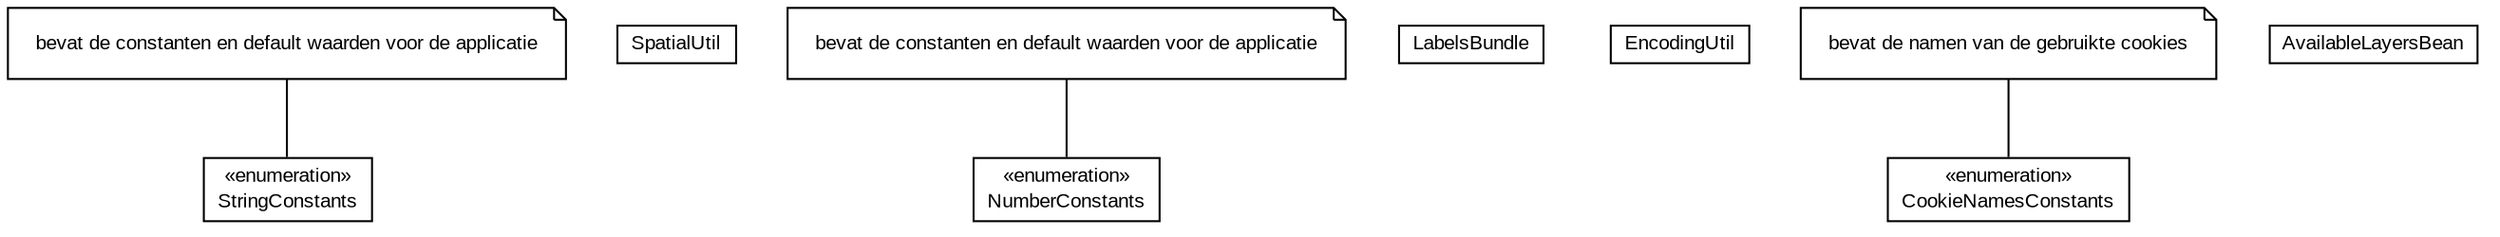 #!/usr/local/bin/dot
#
# Class diagram 
# Generated by UMLGraph version R5_6-24-gf6e263 (http://www.umlgraph.org/)
#

digraph G {
	edge [fontname="arial",fontsize=10,labelfontname="arial",labelfontsize=10];
	node [fontname="arial",fontsize=10,shape=plaintext];
	nodesep=0.25;
	ranksep=0.5;
	// nl.mineleni.cbsviewer.util.StringConstants
	c385 [label=<<table title="nl.mineleni.cbsviewer.util.StringConstants" border="0" cellborder="1" cellspacing="0" cellpadding="2" port="p" href="./StringConstants.html">
		<tr><td><table border="0" cellspacing="0" cellpadding="1">
<tr><td align="center" balign="center"> &#171;enumeration&#187; </td></tr>
<tr><td align="center" balign="center"> StringConstants </td></tr>
		</table></td></tr>
		</table>>, URL="./StringConstants.html", fontname="arial", fontcolor="black", fontsize=10.0];
	// Note annotation
	n0cc385 [label=<<table title="nl.mineleni.cbsviewer.util.StringConstants" border="0" cellborder="0" cellspacing="0" cellpadding="2" port="p" href="./StringConstants.html">
		<tr><td><table border="0" cellspacing="0" cellpadding="1">
<tr><td align="left" balign="left"> bevat de constanten en default waarden voor de applicatie </td></tr>
		</table></td></tr>
		</table>>, fontname="arial", fontcolor="black", fontsize=10.0, shape=note];
	n0cc385 -> c385:p[arrowhead=none];
	// nl.mineleni.cbsviewer.util.SpatialUtil
	c386 [label=<<table title="nl.mineleni.cbsviewer.util.SpatialUtil" border="0" cellborder="1" cellspacing="0" cellpadding="2" port="p" href="./SpatialUtil.html">
		<tr><td><table border="0" cellspacing="0" cellpadding="1">
<tr><td align="center" balign="center"> SpatialUtil </td></tr>
		</table></td></tr>
		</table>>, URL="./SpatialUtil.html", fontname="arial", fontcolor="black", fontsize=10.0];
	// nl.mineleni.cbsviewer.util.NumberConstants
	c387 [label=<<table title="nl.mineleni.cbsviewer.util.NumberConstants" border="0" cellborder="1" cellspacing="0" cellpadding="2" port="p" href="./NumberConstants.html">
		<tr><td><table border="0" cellspacing="0" cellpadding="1">
<tr><td align="center" balign="center"> &#171;enumeration&#187; </td></tr>
<tr><td align="center" balign="center"> NumberConstants </td></tr>
		</table></td></tr>
		</table>>, URL="./NumberConstants.html", fontname="arial", fontcolor="black", fontsize=10.0];
	// Note annotation
	n0cc387 [label=<<table title="nl.mineleni.cbsviewer.util.NumberConstants" border="0" cellborder="0" cellspacing="0" cellpadding="2" port="p" href="./NumberConstants.html">
		<tr><td><table border="0" cellspacing="0" cellpadding="1">
<tr><td align="left" balign="left"> bevat de constanten en default waarden voor de applicatie </td></tr>
		</table></td></tr>
		</table>>, fontname="arial", fontcolor="black", fontsize=10.0, shape=note];
	n0cc387 -> c387:p[arrowhead=none];
	// nl.mineleni.cbsviewer.util.LabelsBundle
	c388 [label=<<table title="nl.mineleni.cbsviewer.util.LabelsBundle" border="0" cellborder="1" cellspacing="0" cellpadding="2" port="p" href="./LabelsBundle.html">
		<tr><td><table border="0" cellspacing="0" cellpadding="1">
<tr><td align="center" balign="center"> LabelsBundle </td></tr>
		</table></td></tr>
		</table>>, URL="./LabelsBundle.html", fontname="arial", fontcolor="black", fontsize=10.0];
	// nl.mineleni.cbsviewer.util.EncodingUtil
	c389 [label=<<table title="nl.mineleni.cbsviewer.util.EncodingUtil" border="0" cellborder="1" cellspacing="0" cellpadding="2" port="p" href="./EncodingUtil.html">
		<tr><td><table border="0" cellspacing="0" cellpadding="1">
<tr><td align="center" balign="center"> EncodingUtil </td></tr>
		</table></td></tr>
		</table>>, URL="./EncodingUtil.html", fontname="arial", fontcolor="black", fontsize=10.0];
	// nl.mineleni.cbsviewer.util.CookieNamesConstants
	c390 [label=<<table title="nl.mineleni.cbsviewer.util.CookieNamesConstants" border="0" cellborder="1" cellspacing="0" cellpadding="2" port="p" href="./CookieNamesConstants.html">
		<tr><td><table border="0" cellspacing="0" cellpadding="1">
<tr><td align="center" balign="center"> &#171;enumeration&#187; </td></tr>
<tr><td align="center" balign="center"> CookieNamesConstants </td></tr>
		</table></td></tr>
		</table>>, URL="./CookieNamesConstants.html", fontname="arial", fontcolor="black", fontsize=10.0];
	// Note annotation
	n0cc390 [label=<<table title="nl.mineleni.cbsviewer.util.CookieNamesConstants" border="0" cellborder="0" cellspacing="0" cellpadding="2" port="p" href="./CookieNamesConstants.html">
		<tr><td><table border="0" cellspacing="0" cellpadding="1">
<tr><td align="left" balign="left"> bevat de namen van de gebruikte cookies </td></tr>
		</table></td></tr>
		</table>>, fontname="arial", fontcolor="black", fontsize=10.0, shape=note];
	n0cc390 -> c390:p[arrowhead=none];
	// nl.mineleni.cbsviewer.util.AvailableLayersBean
	c391 [label=<<table title="nl.mineleni.cbsviewer.util.AvailableLayersBean" border="0" cellborder="1" cellspacing="0" cellpadding="2" port="p" href="./AvailableLayersBean.html">
		<tr><td><table border="0" cellspacing="0" cellpadding="1">
<tr><td align="center" balign="center"> AvailableLayersBean </td></tr>
		</table></td></tr>
		</table>>, URL="./AvailableLayersBean.html", fontname="arial", fontcolor="black", fontsize=10.0];
}

